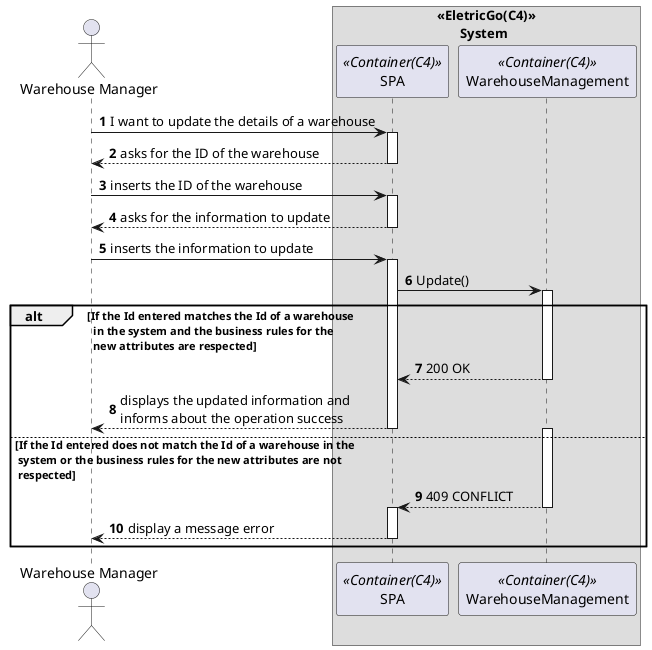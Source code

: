 @startuml 
autonumber

actor "Warehouse Manager" as admin
box "<<EletricGo(C4)>>\n       System"
participant SPA as system <<Container(C4)>>
participant WarehouseManagement as  WM <<Container(C4)>>
end box

admin -> system: I want to update the details of a warehouse
activate system

system --> admin: asks for the ID of the warehouse
deactivate system

admin -> system: inserts the ID of the warehouse
activate system

system --> admin: asks for the information to update
deactivate system

admin -> system: inserts the information to update
activate system

system -> WM : Update()
activate WM
alt If the Id entered matches the Id of a warehouse\n  in the system and the business rules for the\n  new attributes are respected


WM --> system : 200 OK 
deactivate WM

system --> admin: displays the updated information and \ninforms about the operation success
deactivate system

else If the Id entered does not match the Id of a warehouse in the\n system or the business rules for the new attributes are not\n respected

activate WM
WM --> system : 409 CONFLICT
deactivate WM

activate system
system --> admin : display a message error
deactivate system
end 


deactivate system
deactivate admin

@enduml
